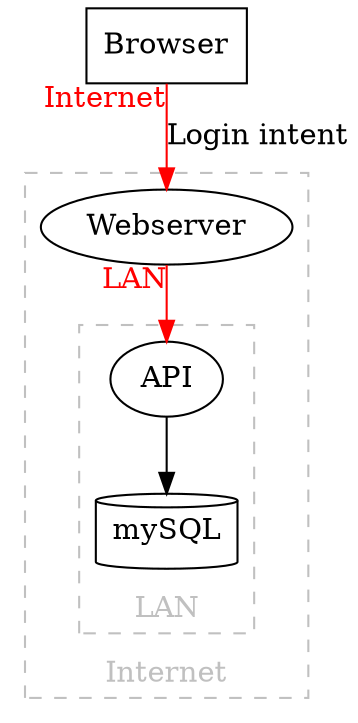 digraph G {
Webserver;
API;
Browser [shape=box];
mySQL [shape=cylinder];
Browser -> Webserver  [color=red, taillabel=<<font color="red">Internet</font>>, label="Login intent"];
Webserver -> API  [color=red, taillabel=<<font color="red">LAN</font>>, label=""];
API -> mySQL;
subgraph cluster_Internet {
labelloc=b;
color=grey;
style=dashed;
label=<<font color="grey">Internet</font>>;
Webserver [label=Webserver];
subgraph cluster_LAN {
labelloc=b;
color=grey;
style=dashed;
label=<<font color="grey">LAN</font>>;
API [label=API];
mySQL [label=mySQL];
}

}

}
